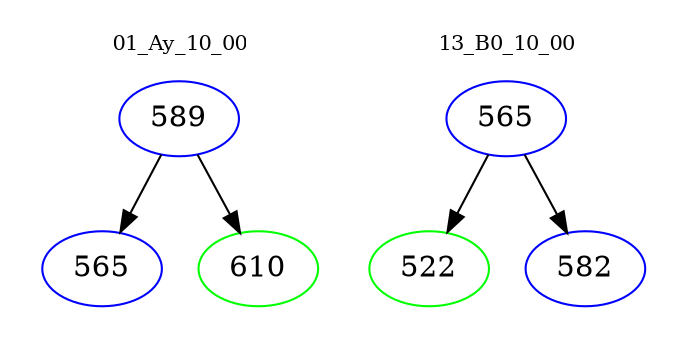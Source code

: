 digraph{
subgraph cluster_0 {
color = white
label = "01_Ay_10_00";
fontsize=10;
T0_589 [label="589", color="blue"]
T0_589 -> T0_565 [color="black"]
T0_565 [label="565", color="blue"]
T0_589 -> T0_610 [color="black"]
T0_610 [label="610", color="green"]
}
subgraph cluster_1 {
color = white
label = "13_B0_10_00";
fontsize=10;
T1_565 [label="565", color="blue"]
T1_565 -> T1_522 [color="black"]
T1_522 [label="522", color="green"]
T1_565 -> T1_582 [color="black"]
T1_582 [label="582", color="blue"]
}
}
